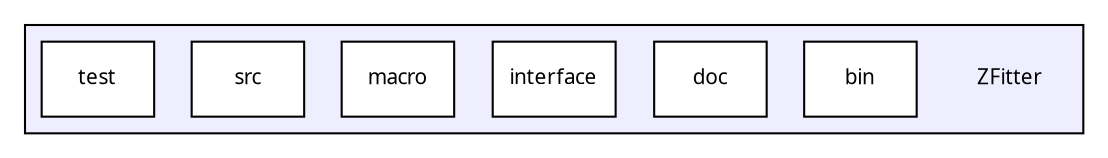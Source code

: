digraph G {
  compound=true
  node [ fontsize=10, fontname="FreeSans.ttf"];
  edge [ labelfontsize=9, labelfontname="FreeSans.ttf"];
  subgraph clusterdir_50a302ab594dad11d4f6003ce4e5d4a4 {
    graph [ bgcolor="#eeeeff", pencolor="black", label="" URL="dir_50a302ab594dad11d4f6003ce4e5d4a4.html"];
    dir_50a302ab594dad11d4f6003ce4e5d4a4 [shape=plaintext label="ZFitter"];
    dir_5dfd036c6361b7ba2cce1d210da7e973 [shape=box label="bin" color="black" fillcolor="white" style="filled" URL="dir_5dfd036c6361b7ba2cce1d210da7e973.html"];
    dir_6e0e812001a15fae03158cb241fd0aa7 [shape=box label="doc" color="black" fillcolor="white" style="filled" URL="dir_6e0e812001a15fae03158cb241fd0aa7.html"];
    dir_e8953e3682395e6c85537c802a901ae5 [shape=box label="interface" color="black" fillcolor="white" style="filled" URL="dir_e8953e3682395e6c85537c802a901ae5.html"];
    dir_47f99b05fa3e0ad3f4364f4245e0671a [shape=box label="macro" color="black" fillcolor="white" style="filled" URL="dir_47f99b05fa3e0ad3f4364f4245e0671a.html"];
    dir_3287a1acd3c830623b33e3781cf116a1 [shape=box label="src" color="black" fillcolor="white" style="filled" URL="dir_3287a1acd3c830623b33e3781cf116a1.html"];
    dir_f2a9a74c03f79cc1458ec20a60694278 [shape=box label="test" color="black" fillcolor="white" style="filled" URL="dir_f2a9a74c03f79cc1458ec20a60694278.html"];
  }
}

